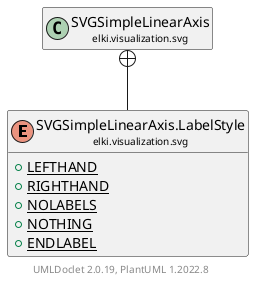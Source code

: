 @startuml
    remove .*\.(Instance|Par|Parameterizer|Factory)$
    set namespaceSeparator none
    hide empty fields
    hide empty methods

    enum "<size:14>SVGSimpleLinearAxis.LabelStyle\n<size:10>elki.visualization.svg" as elki.visualization.svg.SVGSimpleLinearAxis.LabelStyle [[SVGSimpleLinearAxis.LabelStyle.html]] {
        {static} +LEFTHAND
        {static} +RIGHTHAND
        {static} +NOLABELS
        {static} +NOTHING
        {static} +ENDLABEL
    }

    class "<size:14>SVGSimpleLinearAxis\n<size:10>elki.visualization.svg" as elki.visualization.svg.SVGSimpleLinearAxis [[SVGSimpleLinearAxis.html]]

    elki.visualization.svg.SVGSimpleLinearAxis +-- elki.visualization.svg.SVGSimpleLinearAxis.LabelStyle

    center footer UMLDoclet 2.0.19, PlantUML 1.2022.8
@enduml
